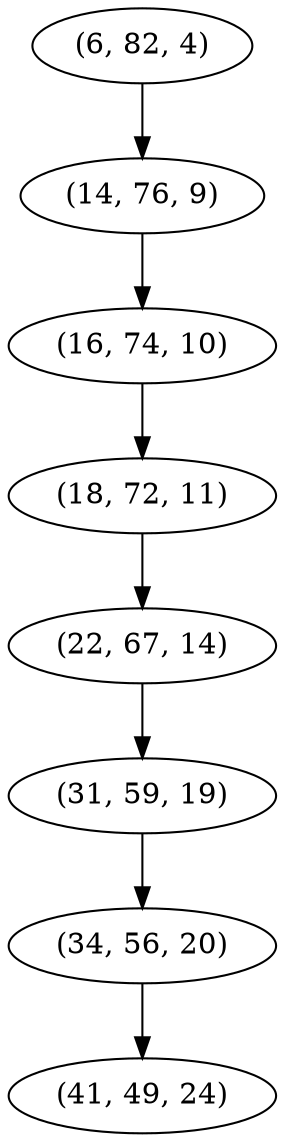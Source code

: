 digraph tree {
    "(6, 82, 4)";
    "(14, 76, 9)";
    "(16, 74, 10)";
    "(18, 72, 11)";
    "(22, 67, 14)";
    "(31, 59, 19)";
    "(34, 56, 20)";
    "(41, 49, 24)";
    "(6, 82, 4)" -> "(14, 76, 9)";
    "(14, 76, 9)" -> "(16, 74, 10)";
    "(16, 74, 10)" -> "(18, 72, 11)";
    "(18, 72, 11)" -> "(22, 67, 14)";
    "(22, 67, 14)" -> "(31, 59, 19)";
    "(31, 59, 19)" -> "(34, 56, 20)";
    "(34, 56, 20)" -> "(41, 49, 24)";
}
